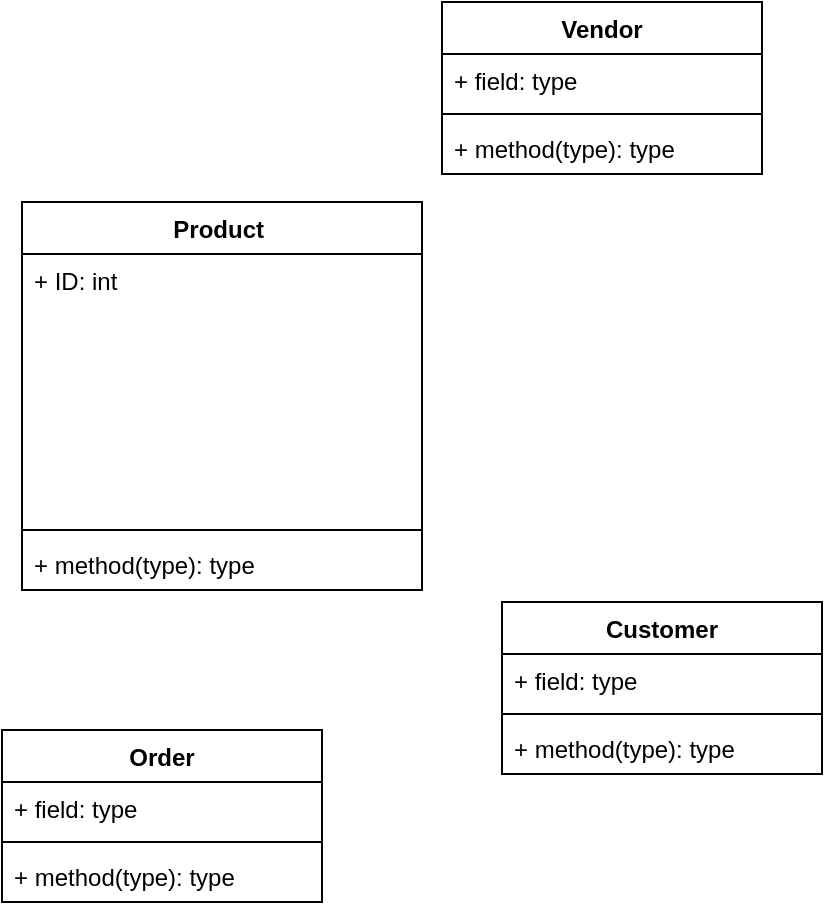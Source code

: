 <mxfile version="15.3.0" type="device"><diagram id="_zxknVkcPgnLt4itiVOs" name="Page-1"><mxGraphModel dx="484" dy="248" grid="1" gridSize="10" guides="1" tooltips="1" connect="1" arrows="1" fold="1" page="1" pageScale="1" pageWidth="850" pageHeight="1100" math="0" shadow="0"><root><mxCell id="0"/><mxCell id="1" parent="0"/><mxCell id="rDbAvOh8Ymj2DOIJP5Rh-2" value="Product " style="swimlane;fontStyle=1;align=center;verticalAlign=top;childLayout=stackLayout;horizontal=1;startSize=26;horizontalStack=0;resizeParent=1;resizeParentMax=0;resizeLast=0;collapsible=1;marginBottom=0;" vertex="1" parent="1"><mxGeometry x="90" y="200" width="200" height="194" as="geometry"/></mxCell><mxCell id="rDbAvOh8Ymj2DOIJP5Rh-3" value="+ ID: int&#10;" style="text;strokeColor=none;fillColor=none;align=left;verticalAlign=top;spacingLeft=4;spacingRight=4;overflow=hidden;rotatable=0;points=[[0,0.5],[1,0.5]];portConstraint=eastwest;" vertex="1" parent="rDbAvOh8Ymj2DOIJP5Rh-2"><mxGeometry y="26" width="200" height="134" as="geometry"/></mxCell><mxCell id="rDbAvOh8Ymj2DOIJP5Rh-4" value="" style="line;strokeWidth=1;fillColor=none;align=left;verticalAlign=middle;spacingTop=-1;spacingLeft=3;spacingRight=3;rotatable=0;labelPosition=right;points=[];portConstraint=eastwest;" vertex="1" parent="rDbAvOh8Ymj2DOIJP5Rh-2"><mxGeometry y="160" width="200" height="8" as="geometry"/></mxCell><mxCell id="rDbAvOh8Ymj2DOIJP5Rh-5" value="+ method(type): type" style="text;strokeColor=none;fillColor=none;align=left;verticalAlign=top;spacingLeft=4;spacingRight=4;overflow=hidden;rotatable=0;points=[[0,0.5],[1,0.5]];portConstraint=eastwest;" vertex="1" parent="rDbAvOh8Ymj2DOIJP5Rh-2"><mxGeometry y="168" width="200" height="26" as="geometry"/></mxCell><mxCell id="rDbAvOh8Ymj2DOIJP5Rh-6" value="Vendor" style="swimlane;fontStyle=1;align=center;verticalAlign=top;childLayout=stackLayout;horizontal=1;startSize=26;horizontalStack=0;resizeParent=1;resizeParentMax=0;resizeLast=0;collapsible=1;marginBottom=0;" vertex="1" parent="1"><mxGeometry x="300" y="100" width="160" height="86" as="geometry"/></mxCell><mxCell id="rDbAvOh8Ymj2DOIJP5Rh-7" value="+ field: type" style="text;strokeColor=none;fillColor=none;align=left;verticalAlign=top;spacingLeft=4;spacingRight=4;overflow=hidden;rotatable=0;points=[[0,0.5],[1,0.5]];portConstraint=eastwest;" vertex="1" parent="rDbAvOh8Ymj2DOIJP5Rh-6"><mxGeometry y="26" width="160" height="26" as="geometry"/></mxCell><mxCell id="rDbAvOh8Ymj2DOIJP5Rh-8" value="" style="line;strokeWidth=1;fillColor=none;align=left;verticalAlign=middle;spacingTop=-1;spacingLeft=3;spacingRight=3;rotatable=0;labelPosition=right;points=[];portConstraint=eastwest;" vertex="1" parent="rDbAvOh8Ymj2DOIJP5Rh-6"><mxGeometry y="52" width="160" height="8" as="geometry"/></mxCell><mxCell id="rDbAvOh8Ymj2DOIJP5Rh-9" value="+ method(type): type" style="text;strokeColor=none;fillColor=none;align=left;verticalAlign=top;spacingLeft=4;spacingRight=4;overflow=hidden;rotatable=0;points=[[0,0.5],[1,0.5]];portConstraint=eastwest;" vertex="1" parent="rDbAvOh8Ymj2DOIJP5Rh-6"><mxGeometry y="60" width="160" height="26" as="geometry"/></mxCell><mxCell id="rDbAvOh8Ymj2DOIJP5Rh-10" value="Customer&#10;" style="swimlane;fontStyle=1;align=center;verticalAlign=top;childLayout=stackLayout;horizontal=1;startSize=26;horizontalStack=0;resizeParent=1;resizeParentMax=0;resizeLast=0;collapsible=1;marginBottom=0;" vertex="1" parent="1"><mxGeometry x="330" y="400" width="160" height="86" as="geometry"/></mxCell><mxCell id="rDbAvOh8Ymj2DOIJP5Rh-11" value="+ field: type" style="text;strokeColor=none;fillColor=none;align=left;verticalAlign=top;spacingLeft=4;spacingRight=4;overflow=hidden;rotatable=0;points=[[0,0.5],[1,0.5]];portConstraint=eastwest;" vertex="1" parent="rDbAvOh8Ymj2DOIJP5Rh-10"><mxGeometry y="26" width="160" height="26" as="geometry"/></mxCell><mxCell id="rDbAvOh8Ymj2DOIJP5Rh-12" value="" style="line;strokeWidth=1;fillColor=none;align=left;verticalAlign=middle;spacingTop=-1;spacingLeft=3;spacingRight=3;rotatable=0;labelPosition=right;points=[];portConstraint=eastwest;" vertex="1" parent="rDbAvOh8Ymj2DOIJP5Rh-10"><mxGeometry y="52" width="160" height="8" as="geometry"/></mxCell><mxCell id="rDbAvOh8Ymj2DOIJP5Rh-13" value="+ method(type): type" style="text;strokeColor=none;fillColor=none;align=left;verticalAlign=top;spacingLeft=4;spacingRight=4;overflow=hidden;rotatable=0;points=[[0,0.5],[1,0.5]];portConstraint=eastwest;" vertex="1" parent="rDbAvOh8Ymj2DOIJP5Rh-10"><mxGeometry y="60" width="160" height="26" as="geometry"/></mxCell><mxCell id="rDbAvOh8Ymj2DOIJP5Rh-14" value="Order" style="swimlane;fontStyle=1;align=center;verticalAlign=top;childLayout=stackLayout;horizontal=1;startSize=26;horizontalStack=0;resizeParent=1;resizeParentMax=0;resizeLast=0;collapsible=1;marginBottom=0;" vertex="1" parent="1"><mxGeometry x="80" y="464" width="160" height="86" as="geometry"/></mxCell><mxCell id="rDbAvOh8Ymj2DOIJP5Rh-15" value="+ field: type" style="text;strokeColor=none;fillColor=none;align=left;verticalAlign=top;spacingLeft=4;spacingRight=4;overflow=hidden;rotatable=0;points=[[0,0.5],[1,0.5]];portConstraint=eastwest;" vertex="1" parent="rDbAvOh8Ymj2DOIJP5Rh-14"><mxGeometry y="26" width="160" height="26" as="geometry"/></mxCell><mxCell id="rDbAvOh8Ymj2DOIJP5Rh-16" value="" style="line;strokeWidth=1;fillColor=none;align=left;verticalAlign=middle;spacingTop=-1;spacingLeft=3;spacingRight=3;rotatable=0;labelPosition=right;points=[];portConstraint=eastwest;" vertex="1" parent="rDbAvOh8Ymj2DOIJP5Rh-14"><mxGeometry y="52" width="160" height="8" as="geometry"/></mxCell><mxCell id="rDbAvOh8Ymj2DOIJP5Rh-17" value="+ method(type): type" style="text;strokeColor=none;fillColor=none;align=left;verticalAlign=top;spacingLeft=4;spacingRight=4;overflow=hidden;rotatable=0;points=[[0,0.5],[1,0.5]];portConstraint=eastwest;" vertex="1" parent="rDbAvOh8Ymj2DOIJP5Rh-14"><mxGeometry y="60" width="160" height="26" as="geometry"/></mxCell></root></mxGraphModel></diagram></mxfile>